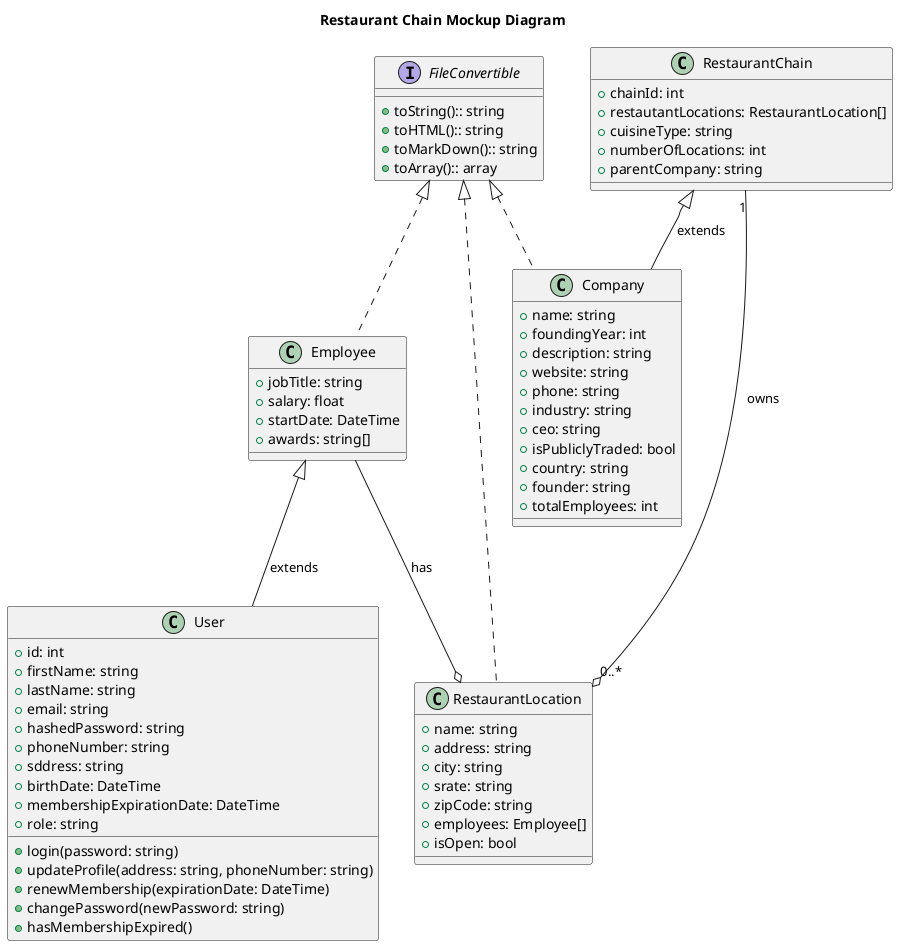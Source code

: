 @startuml RestaurantChainMockupDiagram

title Restaurant Chain Mockup Diagram

interface FileConvertible {
    + toString():: string
    + toHTML():: string
    + toMarkDown():: string
    + toArray():: array
}

class RestaurantChain {
    + chainId: int
    + restautantLocations: RestaurantLocation[]
    + cuisineType: string
    + numberOfLocations: int
    + parentCompany: string
}

class Company {
    + name: string
    + foundingYear: int
    + description: string
    + website: string
    + phone: string
    + industry: string
    + ceo: string
    + isPubliclyTraded: bool
    + country: string
    + founder: string
    + totalEmployees: int
}

class RestaurantLocation {
    + name: string
    + address: string
    + city: string
    + srate: string
    + zipCode: string
    + employees: Employee[]
    + isOpen: bool
}

class Employee {
    + jobTitle: string
    + salary: float
    + startDate: DateTime
    + awards: string[]
}

class User {
    + id: int
    + firstName: string
    + lastName: string
    + email: string
    + hashedPassword: string
    + phoneNumber: string
    + sddress: string
    + birthDate: DateTime
    + membershipExpirationDate: DateTime
    + role: string

    + login(password: string)
    + updateProfile(address: string, phoneNumber: string)
    + renewMembership(expirationDate: DateTime)
    + changePassword(newPassword: string)
    + hasMembershipExpired()
}

FileConvertible <|.. Company
FileConvertible <|.. RestaurantLocation
FileConvertible <|.. Employee
RestaurantChain <|-- Company: extends
RestaurantChain "1" --o "0..*" RestaurantLocation: owns
Employee --o RestaurantLocation: has
Employee <|-- User: extends

@enduml